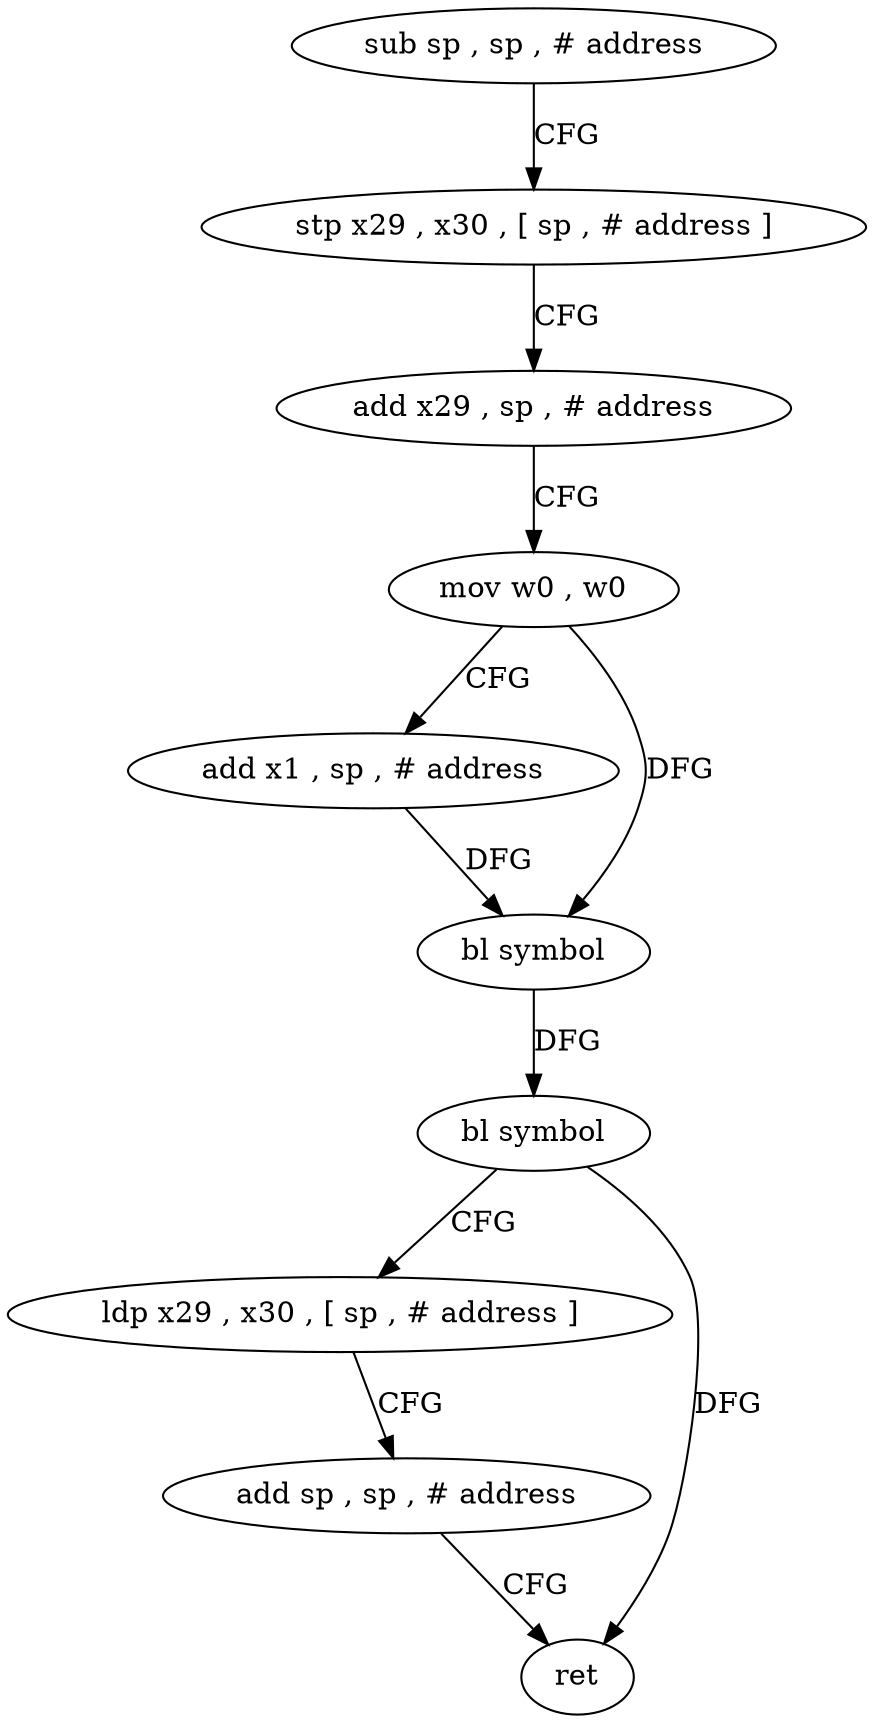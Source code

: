 digraph "func" {
"4204044" [label = "sub sp , sp , # address" ]
"4204048" [label = "stp x29 , x30 , [ sp , # address ]" ]
"4204052" [label = "add x29 , sp , # address" ]
"4204056" [label = "mov w0 , w0" ]
"4204060" [label = "add x1 , sp , # address" ]
"4204064" [label = "bl symbol" ]
"4204068" [label = "bl symbol" ]
"4204072" [label = "ldp x29 , x30 , [ sp , # address ]" ]
"4204076" [label = "add sp , sp , # address" ]
"4204080" [label = "ret" ]
"4204044" -> "4204048" [ label = "CFG" ]
"4204048" -> "4204052" [ label = "CFG" ]
"4204052" -> "4204056" [ label = "CFG" ]
"4204056" -> "4204060" [ label = "CFG" ]
"4204056" -> "4204064" [ label = "DFG" ]
"4204060" -> "4204064" [ label = "DFG" ]
"4204064" -> "4204068" [ label = "DFG" ]
"4204068" -> "4204072" [ label = "CFG" ]
"4204068" -> "4204080" [ label = "DFG" ]
"4204072" -> "4204076" [ label = "CFG" ]
"4204076" -> "4204080" [ label = "CFG" ]
}
